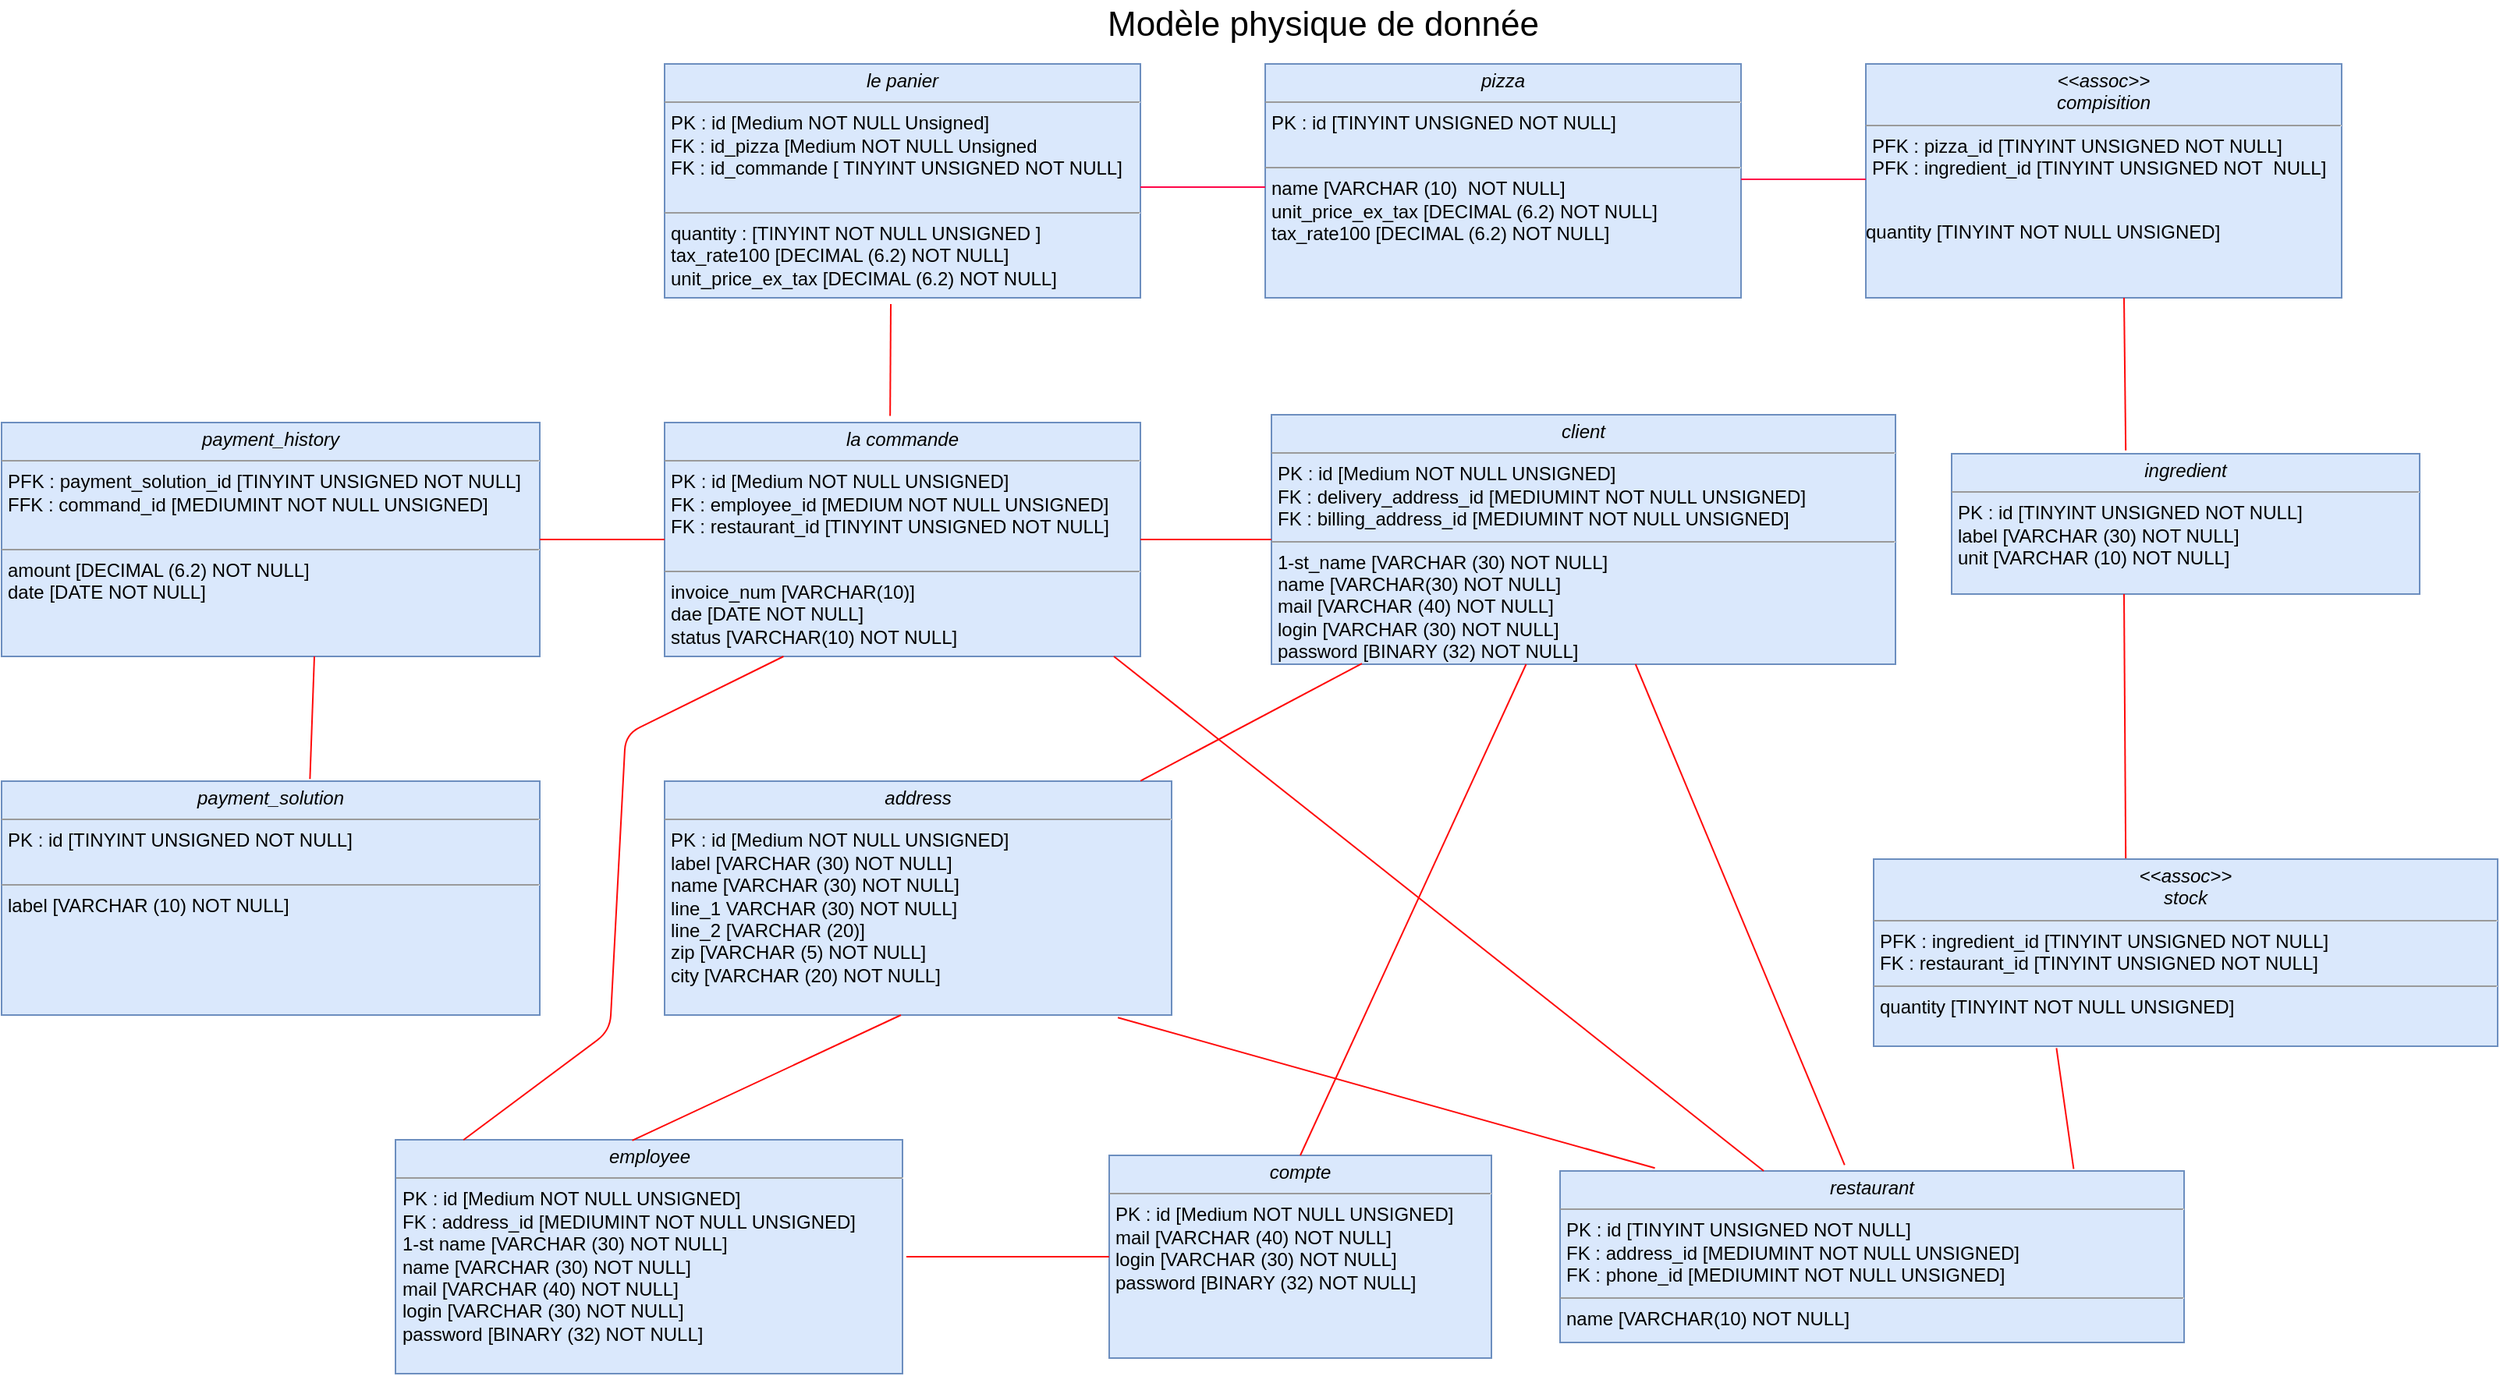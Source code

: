 <mxfile version="10.7.3" type="github"><diagram id="aQL2zdTwbmw_LKW88aFJ" name="Page-1"><mxGraphModel dx="2809" dy="936" grid="1" gridSize="10" guides="1" tooltips="1" connect="1" arrows="1" fold="1" page="1" pageScale="1" pageWidth="1169" pageHeight="1654" math="0" shadow="0"><root><mxCell id="0"/><mxCell id="1" parent="0"/><mxCell id="tHk_3lkKx2R1yEW0tJja-16" value="&lt;p style=&quot;margin: 0px ; margin-top: 4px ; text-align: center&quot;&gt;&lt;i&gt;le panier&lt;/i&gt;&lt;/p&gt;&lt;hr size=&quot;1&quot;&gt;&lt;p style=&quot;margin: 0px ; margin-left: 4px&quot;&gt;PK : id [Medium NOT NULL Unsigned]&lt;/p&gt;&lt;p style=&quot;margin: 0px ; margin-left: 4px&quot;&gt;FK : id_pizza [Medium NOT NULL Unsigned&lt;/p&gt;&lt;p style=&quot;margin: 0px ; margin-left: 4px&quot;&gt;FK : id_commande [ TINYINT UNSIGNED NOT NULL]&lt;/p&gt;&lt;p style=&quot;margin: 0px ; margin-left: 4px&quot;&gt;&lt;br&gt;&lt;/p&gt;&lt;hr size=&quot;1&quot;&gt;&lt;p style=&quot;margin: 0px ; margin-left: 4px&quot;&gt;quantity : [TINYINT NOT NULL UNSIGNED ]&lt;br&gt;tax_rate100 [DECIMAL (6.2) NOT NULL]&lt;/p&gt;&lt;p style=&quot;margin: 0px ; margin-left: 4px&quot;&gt;unit_price_ex_tax [DECIMAL (6.2) NOT NULL]&lt;/p&gt;" style="verticalAlign=top;align=left;overflow=fill;fontSize=12;fontFamily=Helvetica;html=1;fillColor=#dae8fc;strokeColor=#6c8ebf;" parent="1" vertex="1"><mxGeometry x="195" y="50" width="305" height="150" as="geometry"/></mxCell><mxCell id="tHk_3lkKx2R1yEW0tJja-22" value="&lt;p style=&quot;margin: 0px ; margin-top: 4px ; text-align: center&quot;&gt;&lt;i&gt;la commande&lt;/i&gt;&lt;/p&gt;&lt;hr size=&quot;1&quot;&gt;&lt;p style=&quot;margin: 0px ; margin-left: 4px&quot;&gt;PK : id [Medium NOT NULL UNSIGNED]&lt;/p&gt;&lt;p style=&quot;margin: 0px ; margin-left: 4px&quot;&gt;FK : employee_id [MEDIUM NOT NULL UNSIGNED]&lt;/p&gt;&lt;p style=&quot;margin: 0px ; margin-left: 4px&quot;&gt;FK : restaurant_id [TINYINT UNSIGNED NOT NULL]&lt;/p&gt;&lt;p style=&quot;margin: 0px ; margin-left: 4px&quot;&gt;&lt;br&gt;&lt;/p&gt;&lt;hr size=&quot;1&quot;&gt;&lt;p style=&quot;margin: 0px ; margin-left: 4px&quot;&gt;invoice_num [VARCHAR(10)]&lt;br&gt;dae [DATE NOT NULL]&lt;/p&gt;&lt;p style=&quot;margin: 0px ; margin-left: 4px&quot;&gt;status [VARCHAR(10) NOT NULL]&lt;/p&gt;" style="verticalAlign=top;align=left;overflow=fill;fontSize=12;fontFamily=Helvetica;html=1;fillColor=#dae8fc;strokeColor=#6c8ebf;" parent="1" vertex="1"><mxGeometry x="195" y="280" width="305" height="150" as="geometry"/></mxCell><mxCell id="tHk_3lkKx2R1yEW0tJja-30" value="&lt;p style=&quot;margin: 0px ; margin-top: 4px ; text-align: center&quot;&gt;&lt;i&gt;address&lt;/i&gt;&lt;/p&gt;&lt;hr size=&quot;1&quot;&gt;&lt;p style=&quot;margin: 0px ; margin-left: 4px&quot;&gt;PK : id [Medium NOT NULL UNSIGNED]&lt;/p&gt;&lt;p style=&quot;margin: 0px ; margin-left: 4px&quot;&gt;label [VARCHAR (30) NOT NULL]&lt;/p&gt;&lt;p style=&quot;margin: 0px ; margin-left: 4px&quot;&gt;name [VARCHAR (30) NOT NULL]&lt;/p&gt;&lt;p style=&quot;margin: 0px ; margin-left: 4px&quot;&gt;line_1 VARCHAR (30) NOT NULL]&lt;/p&gt;&lt;p style=&quot;margin: 0px ; margin-left: 4px&quot;&gt;line_2 [VARCHAR (20)]&lt;/p&gt;&lt;p style=&quot;margin: 0px ; margin-left: 4px&quot;&gt;zip [VARCHAR (5) NOT NULL]&lt;/p&gt;&lt;p style=&quot;margin: 0px ; margin-left: 4px&quot;&gt;city [VARCHAR (20) NOT NULL]&lt;/p&gt;&lt;p style=&quot;margin: 0px ; margin-left: 4px&quot;&gt;&lt;br&gt;&lt;/p&gt;" style="verticalAlign=top;align=left;overflow=fill;fontSize=12;fontFamily=Helvetica;html=1;fillColor=#dae8fc;strokeColor=#6c8ebf;" parent="1" vertex="1"><mxGeometry x="195" y="510" width="325" height="150" as="geometry"/></mxCell><mxCell id="tHk_3lkKx2R1yEW0tJja-32" value="&lt;p style=&quot;margin: 0px ; margin-top: 4px ; text-align: center&quot;&gt;&lt;i&gt;employee&lt;/i&gt;&lt;/p&gt;&lt;hr size=&quot;1&quot;&gt;&lt;p style=&quot;margin: 0px ; margin-left: 4px&quot;&gt;PK : id [Medium NOT NULL UNSIGNED]&lt;/p&gt;&lt;p style=&quot;margin: 0px ; margin-left: 4px&quot;&gt;FK : address_id [MEDIUMINT NOT NULL UNSIGNED]&lt;/p&gt;&lt;p style=&quot;margin: 0px ; margin-left: 4px&quot;&gt;1-st name [VARCHAR (30) NOT NULL]&lt;/p&gt;&lt;p style=&quot;margin: 0px ; margin-left: 4px&quot;&gt;name [VARCHAR (30) NOT NULL]&lt;/p&gt;&lt;p style=&quot;margin: 0px ; margin-left: 4px&quot;&gt;mail [VARCHAR (40) NOT NULL]&lt;/p&gt;&lt;p style=&quot;margin: 0px ; margin-left: 4px&quot;&gt;login [VARCHAR (30) NOT NULL]&lt;/p&gt;&lt;p style=&quot;margin: 0px ; margin-left: 4px&quot;&gt;password [BINARY (32) NOT NULL]&lt;/p&gt;&lt;p style=&quot;margin: 0px ; margin-left: 4px&quot;&gt;&lt;br&gt;&lt;/p&gt;" style="verticalAlign=top;align=left;overflow=fill;fontSize=12;fontFamily=Helvetica;html=1;fillColor=#dae8fc;strokeColor=#6c8ebf;" parent="1" vertex="1"><mxGeometry x="22.5" y="740" width="325" height="150" as="geometry"/></mxCell><mxCell id="tHk_3lkKx2R1yEW0tJja-28" value="&lt;p style=&quot;margin: 0px ; margin-top: 4px ; text-align: center&quot;&gt;&lt;i&gt;client&lt;/i&gt;&lt;/p&gt;&lt;hr size=&quot;1&quot;&gt;&lt;p style=&quot;margin: 0px ; margin-left: 4px&quot;&gt;PK : id [Medium NOT NULL UNSIGNED]&lt;/p&gt;&lt;p style=&quot;margin: 0px ; margin-left: 4px&quot;&gt;FK : delivery_address_id [MEDIUMINT NOT NULL UNSIGNED]&lt;/p&gt;&lt;p style=&quot;margin: 0px ; margin-left: 4px&quot;&gt;FK : billing_address_id [MEDIUMINT NOT NULL UNSIGNED]&lt;/p&gt;&lt;hr size=&quot;1&quot;&gt;&lt;p style=&quot;margin: 0px ; margin-left: 4px&quot;&gt;1-st_name [VARCHAR (30) NOT NULL]&lt;br&gt;name [VARCHAR(30) NOT NULL]&lt;/p&gt;&lt;p style=&quot;margin: 0px ; margin-left: 4px&quot;&gt;mail [VARCHAR (40) NOT NULL]&lt;/p&gt;&lt;p style=&quot;margin: 0px ; margin-left: 4px&quot;&gt;login [VARCHAR (30) NOT NULL]&lt;/p&gt;&lt;p style=&quot;margin: 0px ; margin-left: 4px&quot;&gt;password [BINARY (32) NOT NULL]&lt;/p&gt;" style="verticalAlign=top;align=left;overflow=fill;fontSize=12;fontFamily=Helvetica;html=1;fillColor=#dae8fc;strokeColor=#6c8ebf;" parent="1" vertex="1"><mxGeometry x="584" y="275" width="400" height="160" as="geometry"/></mxCell><mxCell id="tHk_3lkKx2R1yEW0tJja-24" value="&lt;p style=&quot;margin: 0px ; margin-top: 4px ; text-align: center&quot;&gt;&lt;i&gt;payment_history&lt;/i&gt;&lt;/p&gt;&lt;hr size=&quot;1&quot;&gt;&lt;p style=&quot;margin: 0px ; margin-left: 4px&quot;&gt;PFK : payment_solution_id [TINYINT UNSIGNED NOT NULL]&lt;/p&gt;&lt;p style=&quot;margin: 0px ; margin-left: 4px&quot;&gt;FFK : command_id [MEDIUMINT NOT NULL UNSIGNED]&lt;/p&gt;&lt;p style=&quot;margin: 0px ; margin-left: 4px&quot;&gt;&lt;br&gt;&lt;/p&gt;&lt;hr size=&quot;1&quot;&gt;&lt;p style=&quot;margin: 0px ; margin-left: 4px&quot;&gt;amount [DECIMAL (6.2) NOT NULL]&lt;br&gt;date [DATE NOT NULL]&lt;/p&gt;" style="verticalAlign=top;align=left;overflow=fill;fontSize=12;fontFamily=Helvetica;html=1;fillColor=#dae8fc;strokeColor=#6c8ebf;" parent="1" vertex="1"><mxGeometry x="-230" y="280" width="345" height="150" as="geometry"/></mxCell><mxCell id="tHk_3lkKx2R1yEW0tJja-26" value="&lt;p style=&quot;margin: 0px ; margin-top: 4px ; text-align: center&quot;&gt;&lt;i&gt;payment_solution&lt;/i&gt;&lt;/p&gt;&lt;hr size=&quot;1&quot;&gt;&lt;p style=&quot;margin: 0px ; margin-left: 4px&quot;&gt;PK : id [TINYINT UNSIGNED NOT NULL]&lt;/p&gt;&lt;p style=&quot;margin: 0px ; margin-left: 4px&quot;&gt;&lt;br&gt;&lt;/p&gt;&lt;hr size=&quot;1&quot;&gt;&lt;p style=&quot;margin: 0px ; margin-left: 4px&quot;&gt;label [VARCHAR (10) NOT NULL]&lt;br&gt;&lt;/p&gt;" style="verticalAlign=top;align=left;overflow=fill;fontSize=12;fontFamily=Helvetica;html=1;fillColor=#dae8fc;strokeColor=#6c8ebf;" parent="1" vertex="1"><mxGeometry x="-230" y="510" width="345" height="150" as="geometry"/></mxCell><mxCell id="tHk_3lkKx2R1yEW0tJja-18" value="&lt;p style=&quot;margin: 0px ; margin-top: 4px ; text-align: center&quot;&gt;&lt;i&gt;pizza&lt;/i&gt;&lt;/p&gt;&lt;hr size=&quot;1&quot;&gt;&lt;p style=&quot;margin: 0px ; margin-left: 4px&quot;&gt;PK : id [TINYINT UNSIGNED NOT NULL]&lt;/p&gt;&lt;p style=&quot;margin: 0px ; margin-left: 4px&quot;&gt;&lt;br&gt;&lt;/p&gt;&lt;hr size=&quot;1&quot;&gt;&lt;p style=&quot;margin: 0px ; margin-left: 4px&quot;&gt;name [VARCHAR (10)&amp;nbsp; NOT NULL]&lt;br&gt;&lt;span&gt;unit_price_ex_tax [DECIMAL (6.2) NOT NULL]&lt;/span&gt;&lt;br&gt;&lt;/p&gt;&lt;p style=&quot;margin: 0px ; margin-left: 4px&quot;&gt;tax_rate100 [DECIMAL (6.2) NOT NULL]&lt;span&gt;&lt;br&gt;&lt;/span&gt;&lt;/p&gt;&lt;p style=&quot;margin: 0px ; margin-left: 4px&quot;&gt;&lt;span&gt;&lt;br&gt;&lt;/span&gt;&lt;/p&gt;" style="verticalAlign=top;align=left;overflow=fill;fontSize=12;fontFamily=Helvetica;html=1;fillColor=#dae8fc;strokeColor=#6c8ebf;" parent="1" vertex="1"><mxGeometry x="580" y="50" width="305" height="150" as="geometry"/></mxCell><mxCell id="tHk_3lkKx2R1yEW0tJja-20" value="&lt;p style=&quot;margin: 0px ; margin-top: 4px ; text-align: center&quot;&gt;&lt;i&gt;&amp;lt;&amp;lt;assoc&amp;gt;&amp;gt;&lt;br&gt;compisition&lt;/i&gt;&lt;/p&gt;&lt;hr size=&quot;1&quot;&gt;&lt;p style=&quot;margin: 0px ; margin-left: 4px&quot;&gt;PFK : pizza_id [TINYINT UNSIGNED NOT NULL]&lt;/p&gt;&lt;p style=&quot;margin: 0px ; margin-left: 4px&quot;&gt;PFK : ingredient_id [TINYINT UNSIGNED NOT&amp;nbsp; NULL]&lt;/p&gt;&lt;br&gt;&lt;p&gt;quantity [TINYINT NOT NULL UNSIGNED]&lt;/p&gt;&lt;p&gt;&lt;span&gt;&lt;br&gt;&lt;/span&gt;&lt;/p&gt;" style="verticalAlign=top;align=left;overflow=fill;fontSize=12;fontFamily=Helvetica;html=1;fillColor=#dae8fc;strokeColor=#6c8ebf;" parent="1" vertex="1"><mxGeometry x="965" y="50" width="305" height="150" as="geometry"/></mxCell><mxCell id="tHk_3lkKx2R1yEW0tJja-34" value="&lt;p style=&quot;margin: 0px ; margin-top: 4px ; text-align: center&quot;&gt;&lt;i&gt;restaurant&lt;/i&gt;&lt;/p&gt;&lt;hr size=&quot;1&quot;&gt;&lt;p style=&quot;margin: 0px ; margin-left: 4px&quot;&gt;PK : id [TINYINT UNSIGNED NOT NULL]&lt;/p&gt;&lt;p style=&quot;margin: 0px ; margin-left: 4px&quot;&gt;FK : address_id [MEDIUMINT NOT NULL UNSIGNED]&lt;/p&gt;&lt;p style=&quot;margin: 0px ; margin-left: 4px&quot;&gt;FK : phone_id [MEDIUMINT NOT NULL UNSIGNED]&lt;/p&gt;&lt;hr size=&quot;1&quot;&gt;&lt;p style=&quot;margin: 0px ; margin-left: 4px&quot;&gt;name [VARCHAR(10) NOT NULL]&lt;/p&gt;" style="verticalAlign=top;align=left;overflow=fill;fontSize=12;fontFamily=Helvetica;html=1;fillColor=#dae8fc;strokeColor=#6c8ebf;" parent="1" vertex="1"><mxGeometry x="769" y="760" width="400" height="110" as="geometry"/></mxCell><mxCell id="tHk_3lkKx2R1yEW0tJja-35" value="&lt;p style=&quot;margin: 0px ; margin-top: 4px ; text-align: center&quot;&gt;&lt;i&gt;ingredient&lt;/i&gt;&lt;/p&gt;&lt;hr size=&quot;1&quot;&gt;&lt;p style=&quot;margin: 0px ; margin-left: 4px&quot;&gt;PK : id [TINYINT UNSIGNED NOT NULL]&lt;/p&gt;&lt;p style=&quot;margin: 0px ; margin-left: 4px&quot;&gt;label [VARCHAR (30) NOT NULL]&lt;/p&gt;&lt;p style=&quot;margin: 0px ; margin-left: 4px&quot;&gt;unit [VARCHAR (10) NOT NULL]&lt;/p&gt;&lt;p style=&quot;margin: 0px ; margin-left: 4px&quot;&gt;&lt;br&gt;&lt;/p&gt;" style="verticalAlign=top;align=left;overflow=fill;fontSize=12;fontFamily=Helvetica;html=1;fillColor=#dae8fc;strokeColor=#6c8ebf;" parent="1" vertex="1"><mxGeometry x="1020" y="300" width="300" height="90" as="geometry"/></mxCell><mxCell id="tHk_3lkKx2R1yEW0tJja-36" value="&lt;p style=&quot;margin: 0px ; margin-top: 4px ; text-align: center&quot;&gt;&lt;i&gt;&amp;lt;&amp;lt;assoc&amp;gt;&amp;gt;&lt;br&gt;stock&lt;/i&gt;&lt;/p&gt;&lt;hr size=&quot;1&quot;&gt;&lt;p style=&quot;margin: 0px ; margin-left: 4px&quot;&gt;PFK : ingredient_id [TINYINT UNSIGNED NOT NULL]&lt;/p&gt;&lt;p style=&quot;margin: 0px ; margin-left: 4px&quot;&gt;FK : restaurant_id [TINYINT UNSIGNED NOT NULL]&lt;/p&gt;&lt;hr size=&quot;1&quot;&gt;&lt;p style=&quot;margin: 0px ; margin-left: 4px&quot;&gt;quantity [TINYINT NOT NULL UNSIGNED]&lt;/p&gt;" style="verticalAlign=top;align=left;overflow=fill;fontSize=12;fontFamily=Helvetica;html=1;fillColor=#dae8fc;strokeColor=#6c8ebf;" parent="1" vertex="1"><mxGeometry x="970" y="560" width="400" height="120" as="geometry"/></mxCell><mxCell id="tHk_3lkKx2R1yEW0tJja-40" value="" style="line;strokeWidth=1;fillColor=none;align=left;verticalAlign=middle;spacingTop=-1;spacingLeft=3;spacingRight=3;rotatable=0;labelPosition=right;points=[];portConstraint=eastwest;strokeColor=#FF0548;" parent="1" vertex="1"><mxGeometry x="500" y="125" width="80" height="8" as="geometry"/></mxCell><mxCell id="tHk_3lkKx2R1yEW0tJja-41" value="" style="line;strokeWidth=1;fillColor=none;align=left;verticalAlign=middle;spacingTop=-1;spacingLeft=3;spacingRight=3;rotatable=0;labelPosition=right;points=[];portConstraint=eastwest;strokeColor=#FF0548;" parent="1" vertex="1"><mxGeometry x="885" y="120" width="80" height="8" as="geometry"/></mxCell><mxCell id="tHk_3lkKx2R1yEW0tJja-47" value="" style="endArrow=none;html=1;strokeColor=#FF0A0A;exitX=0.474;exitY=-0.028;exitDx=0;exitDy=0;exitPerimeter=0;" parent="1" source="tHk_3lkKx2R1yEW0tJja-22" edge="1"><mxGeometry width="50" height="50" relative="1" as="geometry"><mxPoint x="347.5" y="250" as="sourcePoint"/><mxPoint x="340" y="204" as="targetPoint"/></mxGeometry></mxCell><mxCell id="tHk_3lkKx2R1yEW0tJja-48" value="" style="endArrow=none;html=1;strokeColor=#FF0A0A;exitX=0.372;exitY=-0.024;exitDx=0;exitDy=0;exitPerimeter=0;" parent="1" source="tHk_3lkKx2R1yEW0tJja-35" edge="1"><mxGeometry width="50" height="50" relative="1" as="geometry"><mxPoint x="1131" y="290" as="sourcePoint"/><mxPoint x="1130.5" y="200" as="targetPoint"/></mxGeometry></mxCell><mxCell id="tHk_3lkKx2R1yEW0tJja-49" value="" style="endArrow=none;html=1;strokeColor=#FF0A0A;exitX=0.404;exitY=-0.004;exitDx=0;exitDy=0;exitPerimeter=0;" parent="1" source="tHk_3lkKx2R1yEW0tJja-36" edge="1"><mxGeometry width="50" height="50" relative="1" as="geometry"><mxPoint x="1130.088" y="461.765" as="sourcePoint"/><mxPoint x="1130.5" y="390" as="targetPoint"/></mxGeometry></mxCell><mxCell id="tHk_3lkKx2R1yEW0tJja-50" value="" style="endArrow=none;html=1;strokeColor=#FF0A0A;exitX=0.823;exitY=-0.012;exitDx=0;exitDy=0;exitPerimeter=0;entryX=0.293;entryY=1.01;entryDx=0;entryDy=0;entryPerimeter=0;" parent="1" source="tHk_3lkKx2R1yEW0tJja-34" target="tHk_3lkKx2R1yEW0tJja-36" edge="1"><mxGeometry width="50" height="50" relative="1" as="geometry"><mxPoint x="940.088" y="751.765" as="sourcePoint"/><mxPoint x="940.5" y="680" as="targetPoint"/></mxGeometry></mxCell><mxCell id="tHk_3lkKx2R1yEW0tJja-51" value="" style="endArrow=none;html=1;strokeColor=#FF0A0A;exitX=0.456;exitY=-0.035;exitDx=0;exitDy=0;exitPerimeter=0;" parent="1" source="tHk_3lkKx2R1yEW0tJja-34" target="tHk_3lkKx2R1yEW0tJja-28" edge="1"><mxGeometry width="50" height="50" relative="1" as="geometry"><mxPoint x="780.088" y="509.765" as="sourcePoint"/><mxPoint x="780.5" y="438" as="targetPoint"/></mxGeometry></mxCell><mxCell id="tHk_3lkKx2R1yEW0tJja-53" value="" style="endArrow=none;html=1;strokeColor=#FF0A0A;exitX=0.467;exitY=0.003;exitDx=0;exitDy=0;exitPerimeter=0;" parent="1" source="tHk_3lkKx2R1yEW0tJja-32" edge="1"><mxGeometry width="50" height="50" relative="1" as="geometry"><mxPoint x="346.088" y="731.765" as="sourcePoint"/><mxPoint x="346.5" y="660" as="targetPoint"/></mxGeometry></mxCell><mxCell id="tHk_3lkKx2R1yEW0tJja-54" value="" style="endArrow=none;html=1;strokeColor=#FF0A0A;exitX=0.152;exitY=-0.017;exitDx=0;exitDy=0;exitPerimeter=0;entryX=0.894;entryY=1.011;entryDx=0;entryDy=0;entryPerimeter=0;" parent="1" source="tHk_3lkKx2R1yEW0tJja-34" target="tHk_3lkKx2R1yEW0tJja-30" edge="1"><mxGeometry width="50" height="50" relative="1" as="geometry"><mxPoint x="599.588" y="731.765" as="sourcePoint"/><mxPoint x="600" y="660" as="targetPoint"/></mxGeometry></mxCell><mxCell id="tHk_3lkKx2R1yEW0tJja-55" value="" style="endArrow=none;html=1;strokeColor=#FF0A0A;exitX=0.474;exitY=-0.028;exitDx=0;exitDy=0;exitPerimeter=0;entryX=0.145;entryY=0.997;entryDx=0;entryDy=0;entryPerimeter=0;" parent="1" target="tHk_3lkKx2R1yEW0tJja-28" edge="1"><mxGeometry width="50" height="50" relative="1" as="geometry"><mxPoint x="500.088" y="509.765" as="sourcePoint"/><mxPoint x="500.5" y="438" as="targetPoint"/></mxGeometry></mxCell><mxCell id="tHk_3lkKx2R1yEW0tJja-56" value="" style="endArrow=none;html=1;strokeColor=#FF0A0A;exitX=0.573;exitY=-0.009;exitDx=0;exitDy=0;exitPerimeter=0;" parent="1" source="tHk_3lkKx2R1yEW0tJja-26" edge="1"><mxGeometry width="50" height="50" relative="1" as="geometry"><mxPoint x="-29.912" y="501.765" as="sourcePoint"/><mxPoint x="-29.5" y="430" as="targetPoint"/></mxGeometry></mxCell><mxCell id="tHk_3lkKx2R1yEW0tJja-57" value="" style="endArrow=none;html=1;strokeColor=#FF0A0A;exitX=1;exitY=0.5;exitDx=0;exitDy=0;entryX=0;entryY=0.5;entryDx=0;entryDy=0;" parent="1" source="tHk_3lkKx2R1yEW0tJja-24" target="tHk_3lkKx2R1yEW0tJja-22" edge="1"><mxGeometry width="50" height="50" relative="1" as="geometry"><mxPoint x="140.088" y="371.765" as="sourcePoint"/><mxPoint x="195" y="350" as="targetPoint"/></mxGeometry></mxCell><mxCell id="tHk_3lkKx2R1yEW0tJja-58" value="" style="endArrow=none;html=1;strokeColor=#FF0A0A;exitX=1;exitY=0.5;exitDx=0;exitDy=0;" parent="1" source="tHk_3lkKx2R1yEW0tJja-22" target="tHk_3lkKx2R1yEW0tJja-28" edge="1"><mxGeometry width="50" height="50" relative="1" as="geometry"><mxPoint x="439.588" y="375.765" as="sourcePoint"/><mxPoint x="440" y="304" as="targetPoint"/></mxGeometry></mxCell><mxCell id="tHk_3lkKx2R1yEW0tJja-59" value="" style="endArrow=none;html=1;strokeColor=#FF0A0A;entryX=0.25;entryY=1;entryDx=0;entryDy=0;exitX=0.134;exitY=0.001;exitDx=0;exitDy=0;exitPerimeter=0;" parent="1" source="tHk_3lkKx2R1yEW0tJja-32" target="tHk_3lkKx2R1yEW0tJja-22" edge="1"><mxGeometry width="50" height="50" relative="1" as="geometry"><mxPoint x="220" y="720" as="sourcePoint"/><mxPoint x="450" y="314" as="targetPoint"/><Array as="points"><mxPoint x="160" y="670"/><mxPoint x="170" y="480"/></Array></mxGeometry></mxCell><mxCell id="tHk_3lkKx2R1yEW0tJja-60" value="" style="endArrow=none;html=1;strokeColor=#FF0A0A;" parent="1" source="tHk_3lkKx2R1yEW0tJja-34" edge="1"><mxGeometry width="50" height="50" relative="1" as="geometry"><mxPoint x="459.588" y="395.765" as="sourcePoint"/><mxPoint x="483" y="430" as="targetPoint"/></mxGeometry></mxCell><mxCell id="kGgiDMOXp95Pb7Rb0It3-1" value="&lt;p style=&quot;margin: 0px ; margin-top: 4px ; text-align: center&quot;&gt;&lt;i&gt;compte&lt;/i&gt;&lt;/p&gt;&lt;hr size=&quot;1&quot;&gt;&lt;p style=&quot;margin: 0px ; margin-left: 4px&quot;&gt;PK : id [Medium NOT NULL UNSIGNED]&lt;/p&gt;&lt;p style=&quot;margin: 0px ; margin-left: 4px&quot;&gt;mail [VARCHAR (40) NOT NULL]&lt;/p&gt;&lt;p style=&quot;margin: 0px ; margin-left: 4px&quot;&gt;login [VARCHAR (30) NOT NULL]&lt;/p&gt;&lt;p style=&quot;margin: 0px ; margin-left: 4px&quot;&gt;password [BINARY (32) NOT NULL]&lt;/p&gt;&lt;p style=&quot;margin: 0px ; margin-left: 4px&quot;&gt;&lt;br&gt;&lt;/p&gt;" style="verticalAlign=top;align=left;overflow=fill;fontSize=12;fontFamily=Helvetica;html=1;fillColor=#dae8fc;strokeColor=#6c8ebf;" parent="1" vertex="1"><mxGeometry x="480" y="750" width="245" height="130" as="geometry"/></mxCell><mxCell id="kGgiDMOXp95Pb7Rb0It3-2" value="" style="endArrow=none;html=1;strokeColor=#FF0A0A;entryX=0;entryY=0.5;entryDx=0;entryDy=0;" parent="1" target="kGgiDMOXp95Pb7Rb0It3-1" edge="1"><mxGeometry width="50" height="50" relative="1" as="geometry"><mxPoint x="350" y="815" as="sourcePoint"/><mxPoint x="356.5" y="670" as="targetPoint"/></mxGeometry></mxCell><mxCell id="kGgiDMOXp95Pb7Rb0It3-3" value="" style="endArrow=none;html=1;strokeColor=#FF0A0A;entryX=0.5;entryY=0;entryDx=0;entryDy=0;" parent="1" source="tHk_3lkKx2R1yEW0tJja-28" target="kGgiDMOXp95Pb7Rb0It3-1" edge="1"><mxGeometry width="50" height="50" relative="1" as="geometry"><mxPoint x="360" y="825" as="sourcePoint"/><mxPoint x="490" y="825" as="targetPoint"/></mxGeometry></mxCell><mxCell id="kGgiDMOXp95Pb7Rb0It3-4" value="&lt;span style=&quot;font-size: 22px&quot;&gt;Modèle physique de donnée&lt;/span&gt;" style="text;html=1;resizable=0;points=[];autosize=1;align=left;verticalAlign=top;spacingTop=-4;" parent="1" vertex="1"><mxGeometry x="477" y="9" width="290" height="20" as="geometry"/></mxCell></root></mxGraphModel></diagram></mxfile>